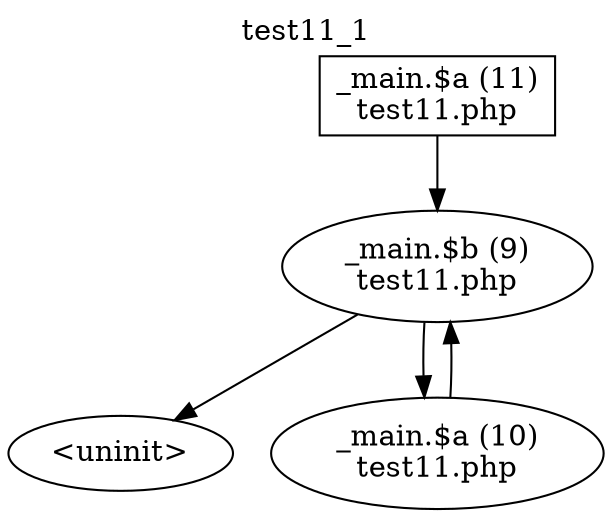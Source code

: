 digraph cfg {
  label="test11_1";
  labelloc=t;
  n1 [shape=box, label="_main.$a (11)\ntest11.php"];
  n2 [shape=ellipse, label="_main.$b (9)\ntest11.php"];
  n3 [shape=ellipse, label="<uninit>"];
  n4 [shape=ellipse, label="_main.$a (10)\ntest11.php"];
  n1 -> n2;
  n2 -> n3;
  n2 -> n4;
  n4 -> n2;
}
